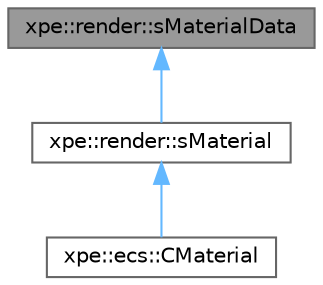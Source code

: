 digraph "xpe::render::sMaterialData"
{
 // LATEX_PDF_SIZE
  bgcolor="transparent";
  edge [fontname=Helvetica,fontsize=10,labelfontname=Helvetica,labelfontsize=10];
  node [fontname=Helvetica,fontsize=10,shape=box,height=0.2,width=0.4];
  Node1 [id="Node000001",label="xpe::render::sMaterialData",height=0.2,width=0.4,color="gray40", fillcolor="grey60", style="filled", fontcolor="black",tooltip=" "];
  Node1 -> Node2 [id="edge7_Node000001_Node000002",dir="back",color="steelblue1",style="solid",tooltip=" "];
  Node2 [id="Node000002",label="xpe::render::sMaterial",height=0.2,width=0.4,color="gray40", fillcolor="white", style="filled",URL="$structxpe_1_1render_1_1s_material.html",tooltip=" "];
  Node2 -> Node3 [id="edge8_Node000002_Node000003",dir="back",color="steelblue1",style="solid",tooltip=" "];
  Node3 [id="Node000003",label="xpe::ecs::CMaterial",height=0.2,width=0.4,color="gray40", fillcolor="white", style="filled",URL="$structxpe_1_1ecs_1_1_c_material.html",tooltip=" "];
}

